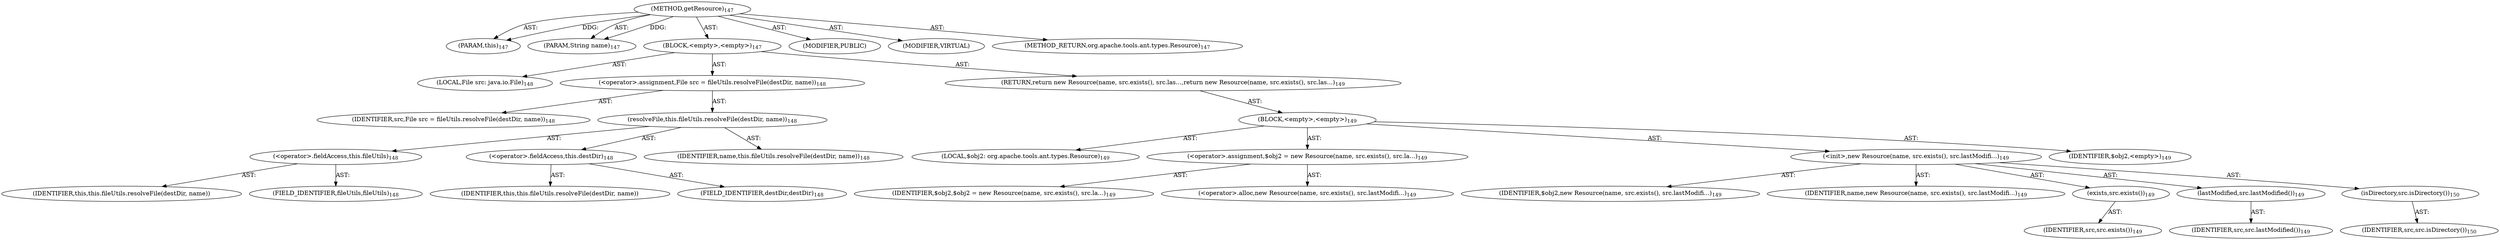 digraph "getResource" {  
"111669149699" [label = <(METHOD,getResource)<SUB>147</SUB>> ]
"115964117004" [label = <(PARAM,this)<SUB>147</SUB>> ]
"115964117005" [label = <(PARAM,String name)<SUB>147</SUB>> ]
"25769803784" [label = <(BLOCK,&lt;empty&gt;,&lt;empty&gt;)<SUB>147</SUB>> ]
"94489280524" [label = <(LOCAL,File src: java.io.File)<SUB>148</SUB>> ]
"30064771131" [label = <(&lt;operator&gt;.assignment,File src = fileUtils.resolveFile(destDir, name))<SUB>148</SUB>> ]
"68719476804" [label = <(IDENTIFIER,src,File src = fileUtils.resolveFile(destDir, name))<SUB>148</SUB>> ]
"30064771132" [label = <(resolveFile,this.fileUtils.resolveFile(destDir, name))<SUB>148</SUB>> ]
"30064771133" [label = <(&lt;operator&gt;.fieldAccess,this.fileUtils)<SUB>148</SUB>> ]
"68719476805" [label = <(IDENTIFIER,this,this.fileUtils.resolveFile(destDir, name))> ]
"55834574858" [label = <(FIELD_IDENTIFIER,fileUtils,fileUtils)<SUB>148</SUB>> ]
"30064771134" [label = <(&lt;operator&gt;.fieldAccess,this.destDir)<SUB>148</SUB>> ]
"68719476806" [label = <(IDENTIFIER,this,this.fileUtils.resolveFile(destDir, name))> ]
"55834574859" [label = <(FIELD_IDENTIFIER,destDir,destDir)<SUB>148</SUB>> ]
"68719476807" [label = <(IDENTIFIER,name,this.fileUtils.resolveFile(destDir, name))<SUB>148</SUB>> ]
"146028888066" [label = <(RETURN,return new Resource(name, src.exists(), src.las...,return new Resource(name, src.exists(), src.las...)<SUB>149</SUB>> ]
"25769803785" [label = <(BLOCK,&lt;empty&gt;,&lt;empty&gt;)<SUB>149</SUB>> ]
"94489280525" [label = <(LOCAL,$obj2: org.apache.tools.ant.types.Resource)<SUB>149</SUB>> ]
"30064771135" [label = <(&lt;operator&gt;.assignment,$obj2 = new Resource(name, src.exists(), src.la...)<SUB>149</SUB>> ]
"68719476808" [label = <(IDENTIFIER,$obj2,$obj2 = new Resource(name, src.exists(), src.la...)<SUB>149</SUB>> ]
"30064771136" [label = <(&lt;operator&gt;.alloc,new Resource(name, src.exists(), src.lastModifi...)<SUB>149</SUB>> ]
"30064771137" [label = <(&lt;init&gt;,new Resource(name, src.exists(), src.lastModifi...)<SUB>149</SUB>> ]
"68719476809" [label = <(IDENTIFIER,$obj2,new Resource(name, src.exists(), src.lastModifi...)<SUB>149</SUB>> ]
"68719476810" [label = <(IDENTIFIER,name,new Resource(name, src.exists(), src.lastModifi...)<SUB>149</SUB>> ]
"30064771138" [label = <(exists,src.exists())<SUB>149</SUB>> ]
"68719476811" [label = <(IDENTIFIER,src,src.exists())<SUB>149</SUB>> ]
"30064771139" [label = <(lastModified,src.lastModified())<SUB>149</SUB>> ]
"68719476812" [label = <(IDENTIFIER,src,src.lastModified())<SUB>149</SUB>> ]
"30064771140" [label = <(isDirectory,src.isDirectory())<SUB>150</SUB>> ]
"68719476813" [label = <(IDENTIFIER,src,src.isDirectory())<SUB>150</SUB>> ]
"68719476814" [label = <(IDENTIFIER,$obj2,&lt;empty&gt;)<SUB>149</SUB>> ]
"133143986185" [label = <(MODIFIER,PUBLIC)> ]
"133143986186" [label = <(MODIFIER,VIRTUAL)> ]
"128849018883" [label = <(METHOD_RETURN,org.apache.tools.ant.types.Resource)<SUB>147</SUB>> ]
  "111669149699" -> "115964117004"  [ label = "AST: "] 
  "111669149699" -> "115964117005"  [ label = "AST: "] 
  "111669149699" -> "25769803784"  [ label = "AST: "] 
  "111669149699" -> "133143986185"  [ label = "AST: "] 
  "111669149699" -> "133143986186"  [ label = "AST: "] 
  "111669149699" -> "128849018883"  [ label = "AST: "] 
  "25769803784" -> "94489280524"  [ label = "AST: "] 
  "25769803784" -> "30064771131"  [ label = "AST: "] 
  "25769803784" -> "146028888066"  [ label = "AST: "] 
  "30064771131" -> "68719476804"  [ label = "AST: "] 
  "30064771131" -> "30064771132"  [ label = "AST: "] 
  "30064771132" -> "30064771133"  [ label = "AST: "] 
  "30064771132" -> "30064771134"  [ label = "AST: "] 
  "30064771132" -> "68719476807"  [ label = "AST: "] 
  "30064771133" -> "68719476805"  [ label = "AST: "] 
  "30064771133" -> "55834574858"  [ label = "AST: "] 
  "30064771134" -> "68719476806"  [ label = "AST: "] 
  "30064771134" -> "55834574859"  [ label = "AST: "] 
  "146028888066" -> "25769803785"  [ label = "AST: "] 
  "25769803785" -> "94489280525"  [ label = "AST: "] 
  "25769803785" -> "30064771135"  [ label = "AST: "] 
  "25769803785" -> "30064771137"  [ label = "AST: "] 
  "25769803785" -> "68719476814"  [ label = "AST: "] 
  "30064771135" -> "68719476808"  [ label = "AST: "] 
  "30064771135" -> "30064771136"  [ label = "AST: "] 
  "30064771137" -> "68719476809"  [ label = "AST: "] 
  "30064771137" -> "68719476810"  [ label = "AST: "] 
  "30064771137" -> "30064771138"  [ label = "AST: "] 
  "30064771137" -> "30064771139"  [ label = "AST: "] 
  "30064771137" -> "30064771140"  [ label = "AST: "] 
  "30064771138" -> "68719476811"  [ label = "AST: "] 
  "30064771139" -> "68719476812"  [ label = "AST: "] 
  "30064771140" -> "68719476813"  [ label = "AST: "] 
  "111669149699" -> "115964117004"  [ label = "DDG: "] 
  "111669149699" -> "115964117005"  [ label = "DDG: "] 
}
